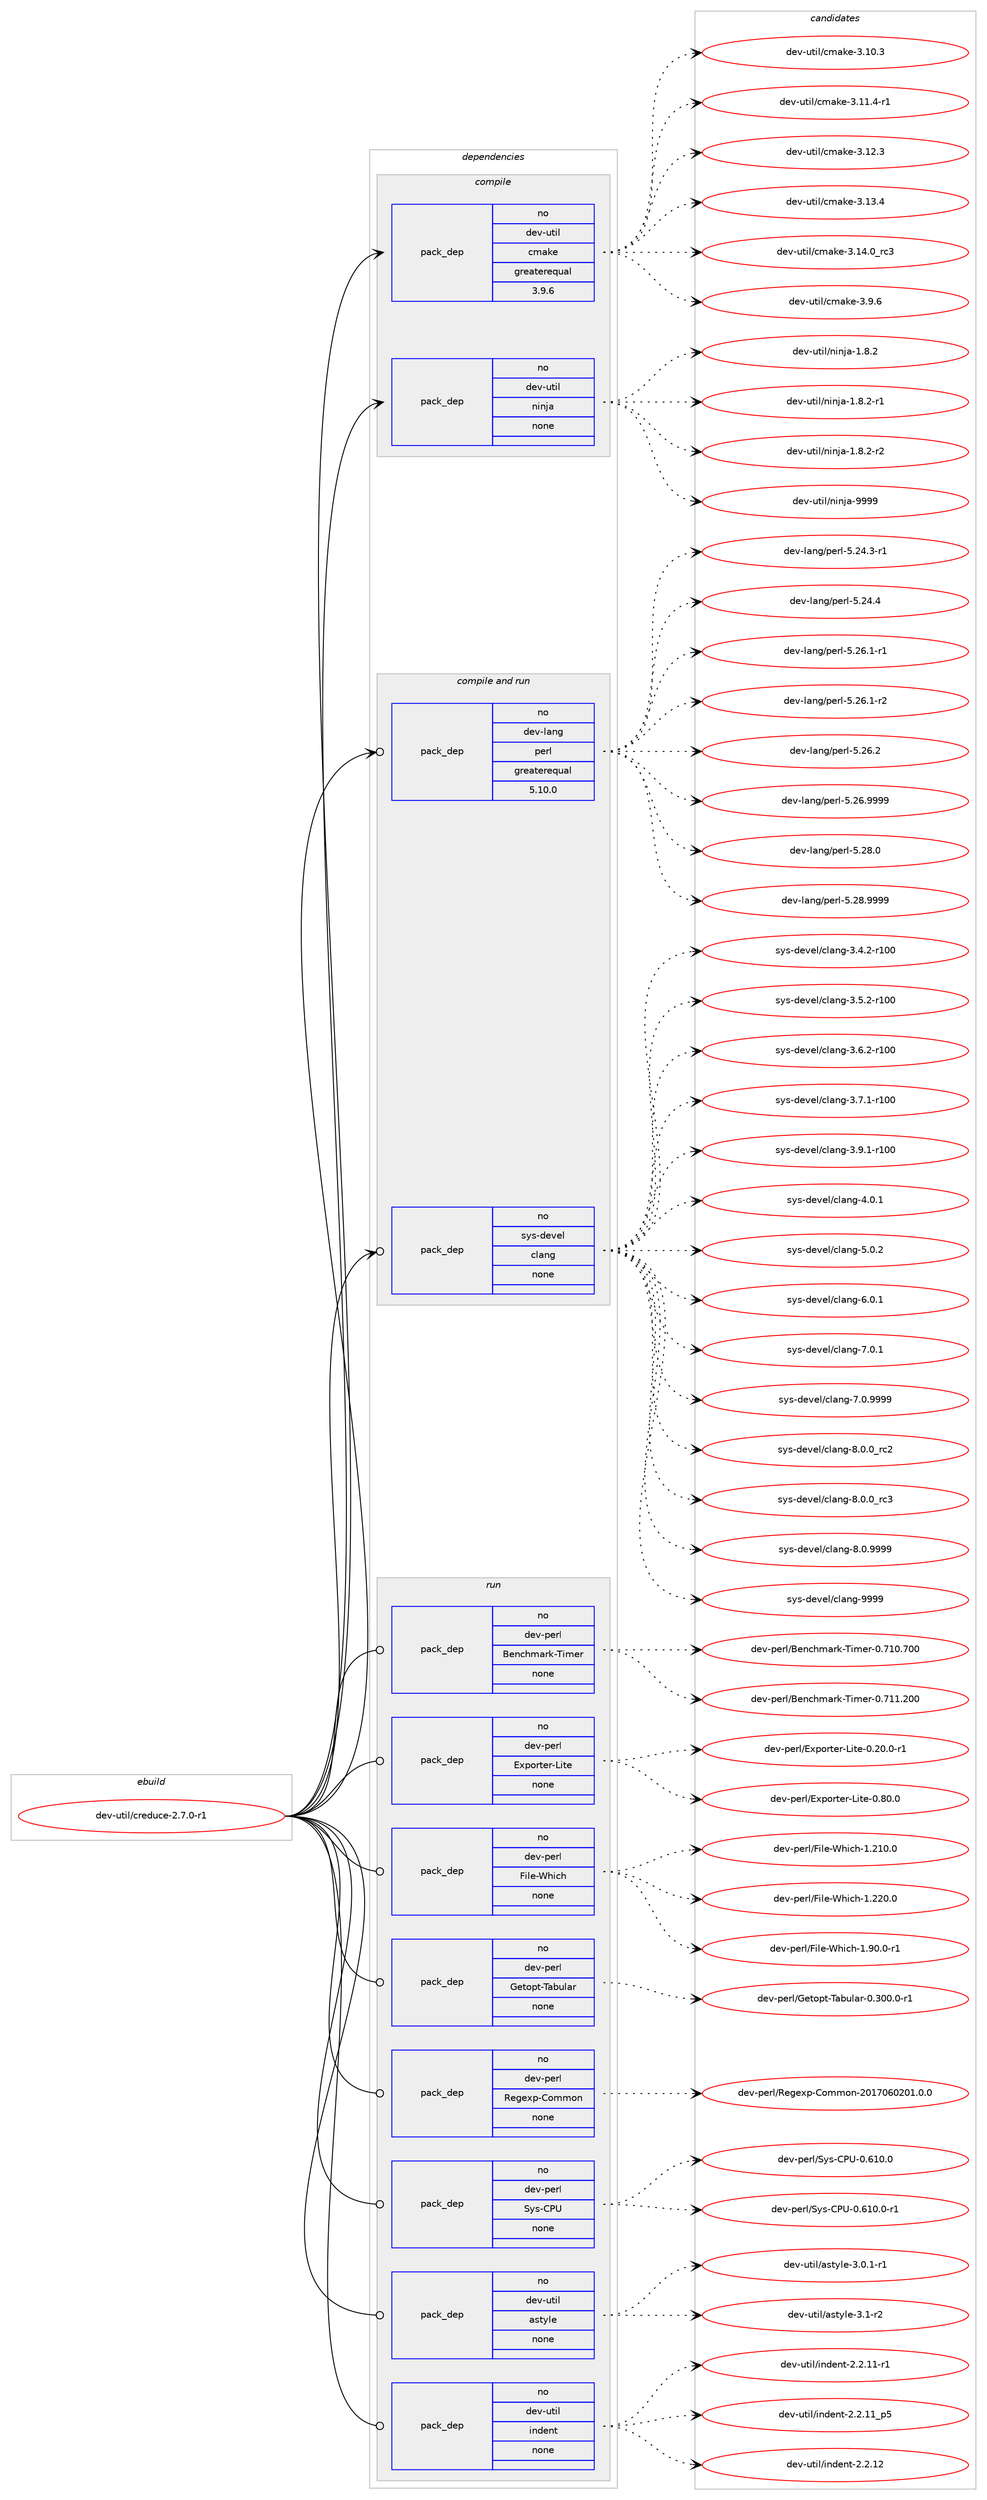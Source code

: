 digraph prolog {

# *************
# Graph options
# *************

newrank=true;
concentrate=true;
compound=true;
graph [rankdir=LR,fontname=Helvetica,fontsize=10,ranksep=1.5];#, ranksep=2.5, nodesep=0.2];
edge  [arrowhead=vee];
node  [fontname=Helvetica,fontsize=10];

# **********
# The ebuild
# **********

subgraph cluster_leftcol {
color=gray;
rank=same;
label=<<i>ebuild</i>>;
id [label="dev-util/creduce-2.7.0-r1", color=red, width=4, href="../dev-util/creduce-2.7.0-r1.svg"];
}

# ****************
# The dependencies
# ****************

subgraph cluster_midcol {
color=gray;
label=<<i>dependencies</i>>;
subgraph cluster_compile {
fillcolor="#eeeeee";
style=filled;
label=<<i>compile</i>>;
subgraph pack1095697 {
dependency1542911 [label=<<TABLE BORDER="0" CELLBORDER="1" CELLSPACING="0" CELLPADDING="4" WIDTH="220"><TR><TD ROWSPAN="6" CELLPADDING="30">pack_dep</TD></TR><TR><TD WIDTH="110">no</TD></TR><TR><TD>dev-util</TD></TR><TR><TD>cmake</TD></TR><TR><TD>greaterequal</TD></TR><TR><TD>3.9.6</TD></TR></TABLE>>, shape=none, color=blue];
}
id:e -> dependency1542911:w [weight=20,style="solid",arrowhead="vee"];
subgraph pack1095698 {
dependency1542912 [label=<<TABLE BORDER="0" CELLBORDER="1" CELLSPACING="0" CELLPADDING="4" WIDTH="220"><TR><TD ROWSPAN="6" CELLPADDING="30">pack_dep</TD></TR><TR><TD WIDTH="110">no</TD></TR><TR><TD>dev-util</TD></TR><TR><TD>ninja</TD></TR><TR><TD>none</TD></TR><TR><TD></TD></TR></TABLE>>, shape=none, color=blue];
}
id:e -> dependency1542912:w [weight=20,style="solid",arrowhead="vee"];
}
subgraph cluster_compileandrun {
fillcolor="#eeeeee";
style=filled;
label=<<i>compile and run</i>>;
subgraph pack1095699 {
dependency1542913 [label=<<TABLE BORDER="0" CELLBORDER="1" CELLSPACING="0" CELLPADDING="4" WIDTH="220"><TR><TD ROWSPAN="6" CELLPADDING="30">pack_dep</TD></TR><TR><TD WIDTH="110">no</TD></TR><TR><TD>dev-lang</TD></TR><TR><TD>perl</TD></TR><TR><TD>greaterequal</TD></TR><TR><TD>5.10.0</TD></TR></TABLE>>, shape=none, color=blue];
}
id:e -> dependency1542913:w [weight=20,style="solid",arrowhead="odotvee"];
subgraph pack1095700 {
dependency1542914 [label=<<TABLE BORDER="0" CELLBORDER="1" CELLSPACING="0" CELLPADDING="4" WIDTH="220"><TR><TD ROWSPAN="6" CELLPADDING="30">pack_dep</TD></TR><TR><TD WIDTH="110">no</TD></TR><TR><TD>sys-devel</TD></TR><TR><TD>clang</TD></TR><TR><TD>none</TD></TR><TR><TD></TD></TR></TABLE>>, shape=none, color=blue];
}
id:e -> dependency1542914:w [weight=20,style="solid",arrowhead="odotvee"];
}
subgraph cluster_run {
fillcolor="#eeeeee";
style=filled;
label=<<i>run</i>>;
subgraph pack1095701 {
dependency1542915 [label=<<TABLE BORDER="0" CELLBORDER="1" CELLSPACING="0" CELLPADDING="4" WIDTH="220"><TR><TD ROWSPAN="6" CELLPADDING="30">pack_dep</TD></TR><TR><TD WIDTH="110">no</TD></TR><TR><TD>dev-perl</TD></TR><TR><TD>Benchmark-Timer</TD></TR><TR><TD>none</TD></TR><TR><TD></TD></TR></TABLE>>, shape=none, color=blue];
}
id:e -> dependency1542915:w [weight=20,style="solid",arrowhead="odot"];
subgraph pack1095702 {
dependency1542916 [label=<<TABLE BORDER="0" CELLBORDER="1" CELLSPACING="0" CELLPADDING="4" WIDTH="220"><TR><TD ROWSPAN="6" CELLPADDING="30">pack_dep</TD></TR><TR><TD WIDTH="110">no</TD></TR><TR><TD>dev-perl</TD></TR><TR><TD>Exporter-Lite</TD></TR><TR><TD>none</TD></TR><TR><TD></TD></TR></TABLE>>, shape=none, color=blue];
}
id:e -> dependency1542916:w [weight=20,style="solid",arrowhead="odot"];
subgraph pack1095703 {
dependency1542917 [label=<<TABLE BORDER="0" CELLBORDER="1" CELLSPACING="0" CELLPADDING="4" WIDTH="220"><TR><TD ROWSPAN="6" CELLPADDING="30">pack_dep</TD></TR><TR><TD WIDTH="110">no</TD></TR><TR><TD>dev-perl</TD></TR><TR><TD>File-Which</TD></TR><TR><TD>none</TD></TR><TR><TD></TD></TR></TABLE>>, shape=none, color=blue];
}
id:e -> dependency1542917:w [weight=20,style="solid",arrowhead="odot"];
subgraph pack1095704 {
dependency1542918 [label=<<TABLE BORDER="0" CELLBORDER="1" CELLSPACING="0" CELLPADDING="4" WIDTH="220"><TR><TD ROWSPAN="6" CELLPADDING="30">pack_dep</TD></TR><TR><TD WIDTH="110">no</TD></TR><TR><TD>dev-perl</TD></TR><TR><TD>Getopt-Tabular</TD></TR><TR><TD>none</TD></TR><TR><TD></TD></TR></TABLE>>, shape=none, color=blue];
}
id:e -> dependency1542918:w [weight=20,style="solid",arrowhead="odot"];
subgraph pack1095705 {
dependency1542919 [label=<<TABLE BORDER="0" CELLBORDER="1" CELLSPACING="0" CELLPADDING="4" WIDTH="220"><TR><TD ROWSPAN="6" CELLPADDING="30">pack_dep</TD></TR><TR><TD WIDTH="110">no</TD></TR><TR><TD>dev-perl</TD></TR><TR><TD>Regexp-Common</TD></TR><TR><TD>none</TD></TR><TR><TD></TD></TR></TABLE>>, shape=none, color=blue];
}
id:e -> dependency1542919:w [weight=20,style="solid",arrowhead="odot"];
subgraph pack1095706 {
dependency1542920 [label=<<TABLE BORDER="0" CELLBORDER="1" CELLSPACING="0" CELLPADDING="4" WIDTH="220"><TR><TD ROWSPAN="6" CELLPADDING="30">pack_dep</TD></TR><TR><TD WIDTH="110">no</TD></TR><TR><TD>dev-perl</TD></TR><TR><TD>Sys-CPU</TD></TR><TR><TD>none</TD></TR><TR><TD></TD></TR></TABLE>>, shape=none, color=blue];
}
id:e -> dependency1542920:w [weight=20,style="solid",arrowhead="odot"];
subgraph pack1095707 {
dependency1542921 [label=<<TABLE BORDER="0" CELLBORDER="1" CELLSPACING="0" CELLPADDING="4" WIDTH="220"><TR><TD ROWSPAN="6" CELLPADDING="30">pack_dep</TD></TR><TR><TD WIDTH="110">no</TD></TR><TR><TD>dev-util</TD></TR><TR><TD>astyle</TD></TR><TR><TD>none</TD></TR><TR><TD></TD></TR></TABLE>>, shape=none, color=blue];
}
id:e -> dependency1542921:w [weight=20,style="solid",arrowhead="odot"];
subgraph pack1095708 {
dependency1542922 [label=<<TABLE BORDER="0" CELLBORDER="1" CELLSPACING="0" CELLPADDING="4" WIDTH="220"><TR><TD ROWSPAN="6" CELLPADDING="30">pack_dep</TD></TR><TR><TD WIDTH="110">no</TD></TR><TR><TD>dev-util</TD></TR><TR><TD>indent</TD></TR><TR><TD>none</TD></TR><TR><TD></TD></TR></TABLE>>, shape=none, color=blue];
}
id:e -> dependency1542922:w [weight=20,style="solid",arrowhead="odot"];
}
}

# **************
# The candidates
# **************

subgraph cluster_choices {
rank=same;
color=gray;
label=<<i>candidates</i>>;

subgraph choice1095697 {
color=black;
nodesep=1;
choice1001011184511711610510847991099710710145514649484651 [label="dev-util/cmake-3.10.3", color=red, width=4,href="../dev-util/cmake-3.10.3.svg"];
choice10010111845117116105108479910997107101455146494946524511449 [label="dev-util/cmake-3.11.4-r1", color=red, width=4,href="../dev-util/cmake-3.11.4-r1.svg"];
choice1001011184511711610510847991099710710145514649504651 [label="dev-util/cmake-3.12.3", color=red, width=4,href="../dev-util/cmake-3.12.3.svg"];
choice1001011184511711610510847991099710710145514649514652 [label="dev-util/cmake-3.13.4", color=red, width=4,href="../dev-util/cmake-3.13.4.svg"];
choice1001011184511711610510847991099710710145514649524648951149951 [label="dev-util/cmake-3.14.0_rc3", color=red, width=4,href="../dev-util/cmake-3.14.0_rc3.svg"];
choice10010111845117116105108479910997107101455146574654 [label="dev-util/cmake-3.9.6", color=red, width=4,href="../dev-util/cmake-3.9.6.svg"];
dependency1542911:e -> choice1001011184511711610510847991099710710145514649484651:w [style=dotted,weight="100"];
dependency1542911:e -> choice10010111845117116105108479910997107101455146494946524511449:w [style=dotted,weight="100"];
dependency1542911:e -> choice1001011184511711610510847991099710710145514649504651:w [style=dotted,weight="100"];
dependency1542911:e -> choice1001011184511711610510847991099710710145514649514652:w [style=dotted,weight="100"];
dependency1542911:e -> choice1001011184511711610510847991099710710145514649524648951149951:w [style=dotted,weight="100"];
dependency1542911:e -> choice10010111845117116105108479910997107101455146574654:w [style=dotted,weight="100"];
}
subgraph choice1095698 {
color=black;
nodesep=1;
choice100101118451171161051084711010511010697454946564650 [label="dev-util/ninja-1.8.2", color=red, width=4,href="../dev-util/ninja-1.8.2.svg"];
choice1001011184511711610510847110105110106974549465646504511449 [label="dev-util/ninja-1.8.2-r1", color=red, width=4,href="../dev-util/ninja-1.8.2-r1.svg"];
choice1001011184511711610510847110105110106974549465646504511450 [label="dev-util/ninja-1.8.2-r2", color=red, width=4,href="../dev-util/ninja-1.8.2-r2.svg"];
choice1001011184511711610510847110105110106974557575757 [label="dev-util/ninja-9999", color=red, width=4,href="../dev-util/ninja-9999.svg"];
dependency1542912:e -> choice100101118451171161051084711010511010697454946564650:w [style=dotted,weight="100"];
dependency1542912:e -> choice1001011184511711610510847110105110106974549465646504511449:w [style=dotted,weight="100"];
dependency1542912:e -> choice1001011184511711610510847110105110106974549465646504511450:w [style=dotted,weight="100"];
dependency1542912:e -> choice1001011184511711610510847110105110106974557575757:w [style=dotted,weight="100"];
}
subgraph choice1095699 {
color=black;
nodesep=1;
choice100101118451089711010347112101114108455346505246514511449 [label="dev-lang/perl-5.24.3-r1", color=red, width=4,href="../dev-lang/perl-5.24.3-r1.svg"];
choice10010111845108971101034711210111410845534650524652 [label="dev-lang/perl-5.24.4", color=red, width=4,href="../dev-lang/perl-5.24.4.svg"];
choice100101118451089711010347112101114108455346505446494511449 [label="dev-lang/perl-5.26.1-r1", color=red, width=4,href="../dev-lang/perl-5.26.1-r1.svg"];
choice100101118451089711010347112101114108455346505446494511450 [label="dev-lang/perl-5.26.1-r2", color=red, width=4,href="../dev-lang/perl-5.26.1-r2.svg"];
choice10010111845108971101034711210111410845534650544650 [label="dev-lang/perl-5.26.2", color=red, width=4,href="../dev-lang/perl-5.26.2.svg"];
choice10010111845108971101034711210111410845534650544657575757 [label="dev-lang/perl-5.26.9999", color=red, width=4,href="../dev-lang/perl-5.26.9999.svg"];
choice10010111845108971101034711210111410845534650564648 [label="dev-lang/perl-5.28.0", color=red, width=4,href="../dev-lang/perl-5.28.0.svg"];
choice10010111845108971101034711210111410845534650564657575757 [label="dev-lang/perl-5.28.9999", color=red, width=4,href="../dev-lang/perl-5.28.9999.svg"];
dependency1542913:e -> choice100101118451089711010347112101114108455346505246514511449:w [style=dotted,weight="100"];
dependency1542913:e -> choice10010111845108971101034711210111410845534650524652:w [style=dotted,weight="100"];
dependency1542913:e -> choice100101118451089711010347112101114108455346505446494511449:w [style=dotted,weight="100"];
dependency1542913:e -> choice100101118451089711010347112101114108455346505446494511450:w [style=dotted,weight="100"];
dependency1542913:e -> choice10010111845108971101034711210111410845534650544650:w [style=dotted,weight="100"];
dependency1542913:e -> choice10010111845108971101034711210111410845534650544657575757:w [style=dotted,weight="100"];
dependency1542913:e -> choice10010111845108971101034711210111410845534650564648:w [style=dotted,weight="100"];
dependency1542913:e -> choice10010111845108971101034711210111410845534650564657575757:w [style=dotted,weight="100"];
}
subgraph choice1095700 {
color=black;
nodesep=1;
choice1151211154510010111810110847991089711010345514652465045114494848 [label="sys-devel/clang-3.4.2-r100", color=red, width=4,href="../sys-devel/clang-3.4.2-r100.svg"];
choice1151211154510010111810110847991089711010345514653465045114494848 [label="sys-devel/clang-3.5.2-r100", color=red, width=4,href="../sys-devel/clang-3.5.2-r100.svg"];
choice1151211154510010111810110847991089711010345514654465045114494848 [label="sys-devel/clang-3.6.2-r100", color=red, width=4,href="../sys-devel/clang-3.6.2-r100.svg"];
choice1151211154510010111810110847991089711010345514655464945114494848 [label="sys-devel/clang-3.7.1-r100", color=red, width=4,href="../sys-devel/clang-3.7.1-r100.svg"];
choice1151211154510010111810110847991089711010345514657464945114494848 [label="sys-devel/clang-3.9.1-r100", color=red, width=4,href="../sys-devel/clang-3.9.1-r100.svg"];
choice11512111545100101118101108479910897110103455246484649 [label="sys-devel/clang-4.0.1", color=red, width=4,href="../sys-devel/clang-4.0.1.svg"];
choice11512111545100101118101108479910897110103455346484650 [label="sys-devel/clang-5.0.2", color=red, width=4,href="../sys-devel/clang-5.0.2.svg"];
choice11512111545100101118101108479910897110103455446484649 [label="sys-devel/clang-6.0.1", color=red, width=4,href="../sys-devel/clang-6.0.1.svg"];
choice11512111545100101118101108479910897110103455546484649 [label="sys-devel/clang-7.0.1", color=red, width=4,href="../sys-devel/clang-7.0.1.svg"];
choice11512111545100101118101108479910897110103455546484657575757 [label="sys-devel/clang-7.0.9999", color=red, width=4,href="../sys-devel/clang-7.0.9999.svg"];
choice11512111545100101118101108479910897110103455646484648951149950 [label="sys-devel/clang-8.0.0_rc2", color=red, width=4,href="../sys-devel/clang-8.0.0_rc2.svg"];
choice11512111545100101118101108479910897110103455646484648951149951 [label="sys-devel/clang-8.0.0_rc3", color=red, width=4,href="../sys-devel/clang-8.0.0_rc3.svg"];
choice11512111545100101118101108479910897110103455646484657575757 [label="sys-devel/clang-8.0.9999", color=red, width=4,href="../sys-devel/clang-8.0.9999.svg"];
choice115121115451001011181011084799108971101034557575757 [label="sys-devel/clang-9999", color=red, width=4,href="../sys-devel/clang-9999.svg"];
dependency1542914:e -> choice1151211154510010111810110847991089711010345514652465045114494848:w [style=dotted,weight="100"];
dependency1542914:e -> choice1151211154510010111810110847991089711010345514653465045114494848:w [style=dotted,weight="100"];
dependency1542914:e -> choice1151211154510010111810110847991089711010345514654465045114494848:w [style=dotted,weight="100"];
dependency1542914:e -> choice1151211154510010111810110847991089711010345514655464945114494848:w [style=dotted,weight="100"];
dependency1542914:e -> choice1151211154510010111810110847991089711010345514657464945114494848:w [style=dotted,weight="100"];
dependency1542914:e -> choice11512111545100101118101108479910897110103455246484649:w [style=dotted,weight="100"];
dependency1542914:e -> choice11512111545100101118101108479910897110103455346484650:w [style=dotted,weight="100"];
dependency1542914:e -> choice11512111545100101118101108479910897110103455446484649:w [style=dotted,weight="100"];
dependency1542914:e -> choice11512111545100101118101108479910897110103455546484649:w [style=dotted,weight="100"];
dependency1542914:e -> choice11512111545100101118101108479910897110103455546484657575757:w [style=dotted,weight="100"];
dependency1542914:e -> choice11512111545100101118101108479910897110103455646484648951149950:w [style=dotted,weight="100"];
dependency1542914:e -> choice11512111545100101118101108479910897110103455646484648951149951:w [style=dotted,weight="100"];
dependency1542914:e -> choice11512111545100101118101108479910897110103455646484657575757:w [style=dotted,weight="100"];
dependency1542914:e -> choice115121115451001011181011084799108971101034557575757:w [style=dotted,weight="100"];
}
subgraph choice1095701 {
color=black;
nodesep=1;
choice1001011184511210111410847661011109910410997114107458410510910111445484655494846554848 [label="dev-perl/Benchmark-Timer-0.710.700", color=red, width=4,href="../dev-perl/Benchmark-Timer-0.710.700.svg"];
choice1001011184511210111410847661011109910410997114107458410510910111445484655494946504848 [label="dev-perl/Benchmark-Timer-0.711.200", color=red, width=4,href="../dev-perl/Benchmark-Timer-0.711.200.svg"];
dependency1542915:e -> choice1001011184511210111410847661011109910410997114107458410510910111445484655494846554848:w [style=dotted,weight="100"];
dependency1542915:e -> choice1001011184511210111410847661011109910410997114107458410510910111445484655494946504848:w [style=dotted,weight="100"];
}
subgraph choice1095702 {
color=black;
nodesep=1;
choice1001011184511210111410847691201121111141161011144576105116101454846504846484511449 [label="dev-perl/Exporter-Lite-0.20.0-r1", color=red, width=4,href="../dev-perl/Exporter-Lite-0.20.0-r1.svg"];
choice100101118451121011141084769120112111114116101114457610511610145484656484648 [label="dev-perl/Exporter-Lite-0.80.0", color=red, width=4,href="../dev-perl/Exporter-Lite-0.80.0.svg"];
dependency1542916:e -> choice1001011184511210111410847691201121111141161011144576105116101454846504846484511449:w [style=dotted,weight="100"];
dependency1542916:e -> choice100101118451121011141084769120112111114116101114457610511610145484656484648:w [style=dotted,weight="100"];
}
subgraph choice1095703 {
color=black;
nodesep=1;
choice1001011184511210111410847701051081014587104105991044549465049484648 [label="dev-perl/File-Which-1.210.0", color=red, width=4,href="../dev-perl/File-Which-1.210.0.svg"];
choice1001011184511210111410847701051081014587104105991044549465050484648 [label="dev-perl/File-Which-1.220.0", color=red, width=4,href="../dev-perl/File-Which-1.220.0.svg"];
choice100101118451121011141084770105108101458710410599104454946574846484511449 [label="dev-perl/File-Which-1.90.0-r1", color=red, width=4,href="../dev-perl/File-Which-1.90.0-r1.svg"];
dependency1542917:e -> choice1001011184511210111410847701051081014587104105991044549465049484648:w [style=dotted,weight="100"];
dependency1542917:e -> choice1001011184511210111410847701051081014587104105991044549465050484648:w [style=dotted,weight="100"];
dependency1542917:e -> choice100101118451121011141084770105108101458710410599104454946574846484511449:w [style=dotted,weight="100"];
}
subgraph choice1095704 {
color=black;
nodesep=1;
choice100101118451121011141084771101116111112116458497981171089711445484651484846484511449 [label="dev-perl/Getopt-Tabular-0.300.0-r1", color=red, width=4,href="../dev-perl/Getopt-Tabular-0.300.0-r1.svg"];
dependency1542918:e -> choice100101118451121011141084771101116111112116458497981171089711445484651484846484511449:w [style=dotted,weight="100"];
}
subgraph choice1095705 {
color=black;
nodesep=1;
choice1001011184511210111410847821011031011201124567111109109111110455048495548544850484946484648 [label="dev-perl/Regexp-Common-2017060201.0.0", color=red, width=4,href="../dev-perl/Regexp-Common-2017060201.0.0.svg"];
dependency1542919:e -> choice1001011184511210111410847821011031011201124567111109109111110455048495548544850484946484648:w [style=dotted,weight="100"];
}
subgraph choice1095706 {
color=black;
nodesep=1;
choice100101118451121011141084783121115456780854548465449484648 [label="dev-perl/Sys-CPU-0.610.0", color=red, width=4,href="../dev-perl/Sys-CPU-0.610.0.svg"];
choice1001011184511210111410847831211154567808545484654494846484511449 [label="dev-perl/Sys-CPU-0.610.0-r1", color=red, width=4,href="../dev-perl/Sys-CPU-0.610.0-r1.svg"];
dependency1542920:e -> choice100101118451121011141084783121115456780854548465449484648:w [style=dotted,weight="100"];
dependency1542920:e -> choice1001011184511210111410847831211154567808545484654494846484511449:w [style=dotted,weight="100"];
}
subgraph choice1095707 {
color=black;
nodesep=1;
choice1001011184511711610510847971151161211081014551464846494511449 [label="dev-util/astyle-3.0.1-r1", color=red, width=4,href="../dev-util/astyle-3.0.1-r1.svg"];
choice100101118451171161051084797115116121108101455146494511450 [label="dev-util/astyle-3.1-r2", color=red, width=4,href="../dev-util/astyle-3.1-r2.svg"];
dependency1542921:e -> choice1001011184511711610510847971151161211081014551464846494511449:w [style=dotted,weight="100"];
dependency1542921:e -> choice100101118451171161051084797115116121108101455146494511450:w [style=dotted,weight="100"];
}
subgraph choice1095708 {
color=black;
nodesep=1;
choice1001011184511711610510847105110100101110116455046504649494511449 [label="dev-util/indent-2.2.11-r1", color=red, width=4,href="../dev-util/indent-2.2.11-r1.svg"];
choice1001011184511711610510847105110100101110116455046504649499511253 [label="dev-util/indent-2.2.11_p5", color=red, width=4,href="../dev-util/indent-2.2.11_p5.svg"];
choice100101118451171161051084710511010010111011645504650464950 [label="dev-util/indent-2.2.12", color=red, width=4,href="../dev-util/indent-2.2.12.svg"];
dependency1542922:e -> choice1001011184511711610510847105110100101110116455046504649494511449:w [style=dotted,weight="100"];
dependency1542922:e -> choice1001011184511711610510847105110100101110116455046504649499511253:w [style=dotted,weight="100"];
dependency1542922:e -> choice100101118451171161051084710511010010111011645504650464950:w [style=dotted,weight="100"];
}
}

}
